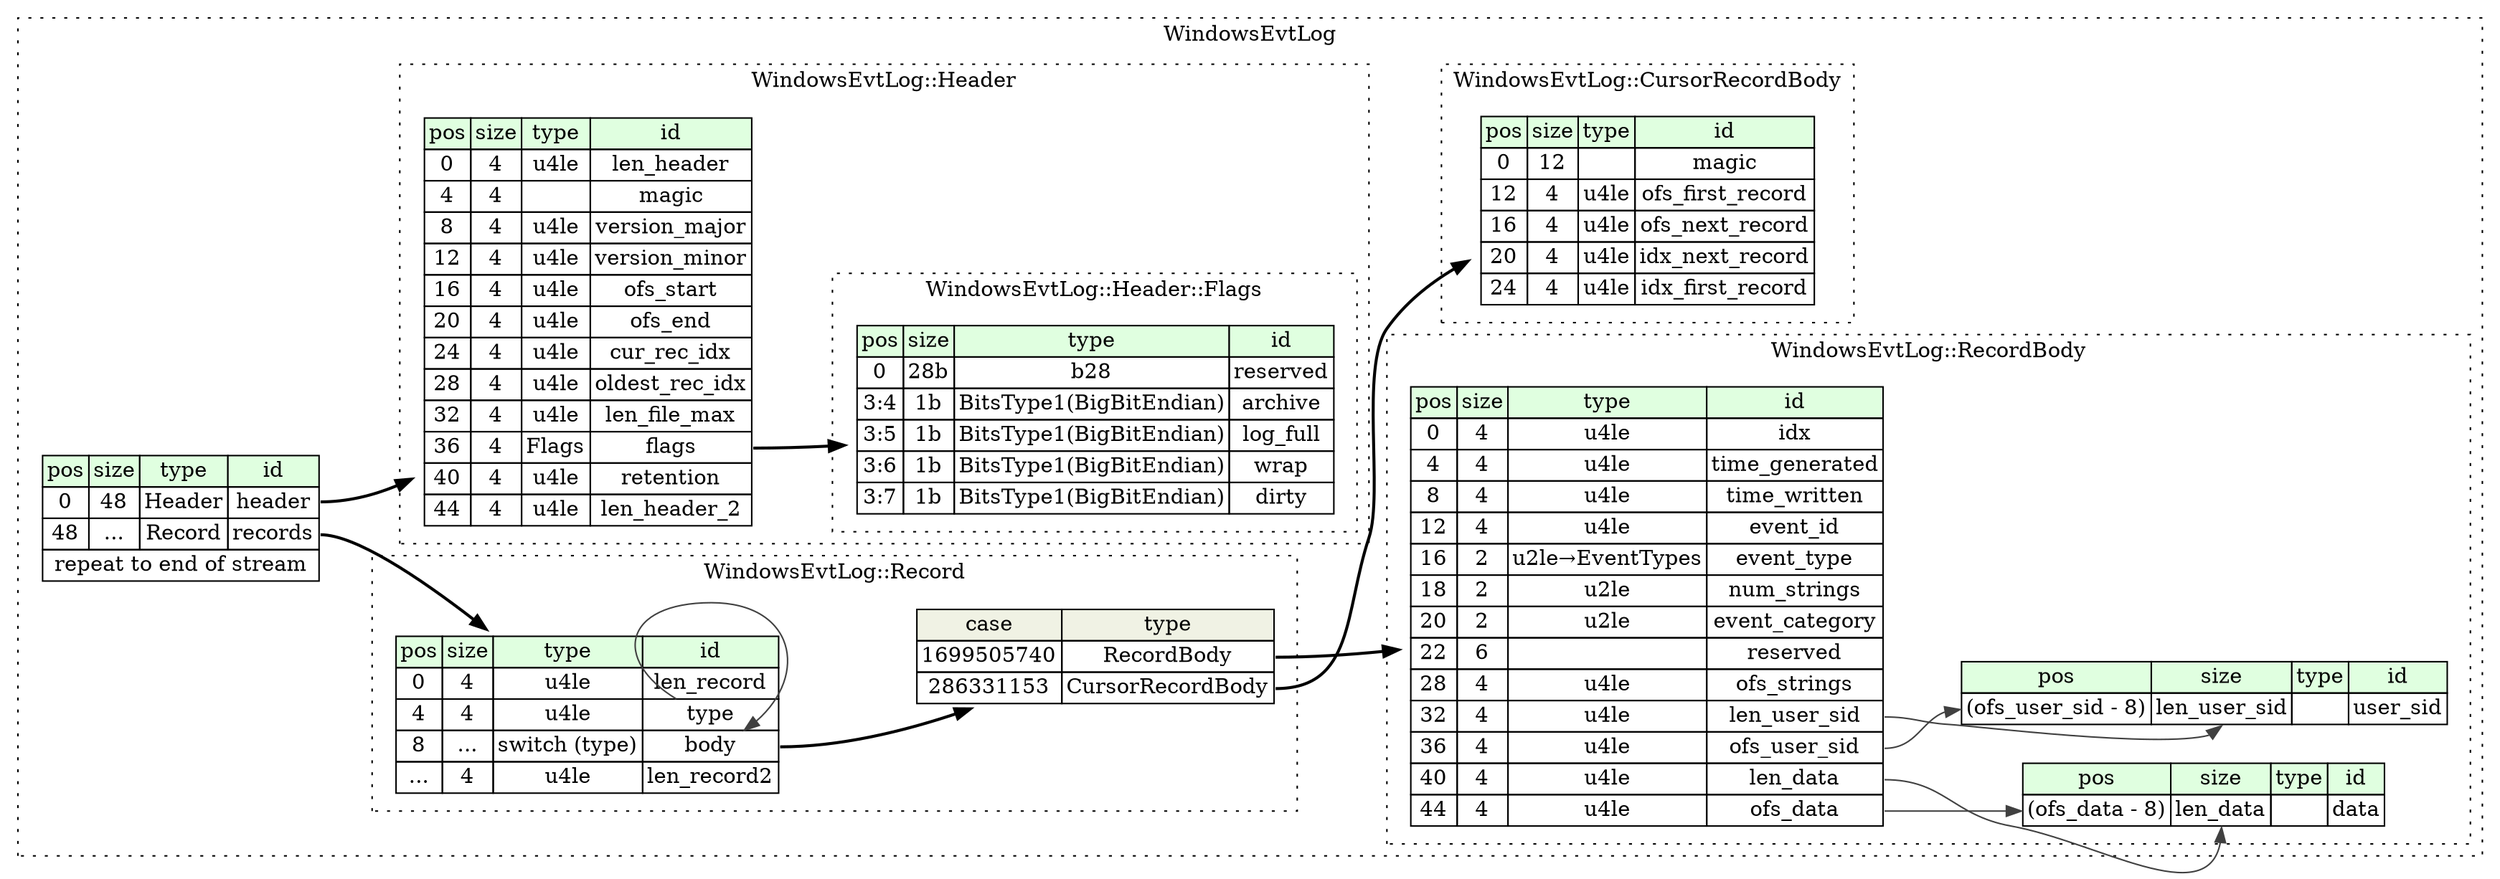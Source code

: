 digraph {
	rankdir=LR;
	node [shape=plaintext];
	subgraph cluster__windows_evt_log {
		label="WindowsEvtLog";
		graph[style=dotted];

		windows_evt_log__seq [label=<<TABLE BORDER="0" CELLBORDER="1" CELLSPACING="0">
			<TR><TD BGCOLOR="#E0FFE0">pos</TD><TD BGCOLOR="#E0FFE0">size</TD><TD BGCOLOR="#E0FFE0">type</TD><TD BGCOLOR="#E0FFE0">id</TD></TR>
			<TR><TD PORT="header_pos">0</TD><TD PORT="header_size">48</TD><TD>Header</TD><TD PORT="header_type">header</TD></TR>
			<TR><TD PORT="records_pos">48</TD><TD PORT="records_size">...</TD><TD>Record</TD><TD PORT="records_type">records</TD></TR>
			<TR><TD COLSPAN="4" PORT="records__repeat">repeat to end of stream</TD></TR>
		</TABLE>>];
		subgraph cluster__header {
			label="WindowsEvtLog::Header";
			graph[style=dotted];

			header__seq [label=<<TABLE BORDER="0" CELLBORDER="1" CELLSPACING="0">
				<TR><TD BGCOLOR="#E0FFE0">pos</TD><TD BGCOLOR="#E0FFE0">size</TD><TD BGCOLOR="#E0FFE0">type</TD><TD BGCOLOR="#E0FFE0">id</TD></TR>
				<TR><TD PORT="len_header_pos">0</TD><TD PORT="len_header_size">4</TD><TD>u4le</TD><TD PORT="len_header_type">len_header</TD></TR>
				<TR><TD PORT="magic_pos">4</TD><TD PORT="magic_size">4</TD><TD></TD><TD PORT="magic_type">magic</TD></TR>
				<TR><TD PORT="version_major_pos">8</TD><TD PORT="version_major_size">4</TD><TD>u4le</TD><TD PORT="version_major_type">version_major</TD></TR>
				<TR><TD PORT="version_minor_pos">12</TD><TD PORT="version_minor_size">4</TD><TD>u4le</TD><TD PORT="version_minor_type">version_minor</TD></TR>
				<TR><TD PORT="ofs_start_pos">16</TD><TD PORT="ofs_start_size">4</TD><TD>u4le</TD><TD PORT="ofs_start_type">ofs_start</TD></TR>
				<TR><TD PORT="ofs_end_pos">20</TD><TD PORT="ofs_end_size">4</TD><TD>u4le</TD><TD PORT="ofs_end_type">ofs_end</TD></TR>
				<TR><TD PORT="cur_rec_idx_pos">24</TD><TD PORT="cur_rec_idx_size">4</TD><TD>u4le</TD><TD PORT="cur_rec_idx_type">cur_rec_idx</TD></TR>
				<TR><TD PORT="oldest_rec_idx_pos">28</TD><TD PORT="oldest_rec_idx_size">4</TD><TD>u4le</TD><TD PORT="oldest_rec_idx_type">oldest_rec_idx</TD></TR>
				<TR><TD PORT="len_file_max_pos">32</TD><TD PORT="len_file_max_size">4</TD><TD>u4le</TD><TD PORT="len_file_max_type">len_file_max</TD></TR>
				<TR><TD PORT="flags_pos">36</TD><TD PORT="flags_size">4</TD><TD>Flags</TD><TD PORT="flags_type">flags</TD></TR>
				<TR><TD PORT="retention_pos">40</TD><TD PORT="retention_size">4</TD><TD>u4le</TD><TD PORT="retention_type">retention</TD></TR>
				<TR><TD PORT="len_header_2_pos">44</TD><TD PORT="len_header_2_size">4</TD><TD>u4le</TD><TD PORT="len_header_2_type">len_header_2</TD></TR>
			</TABLE>>];
			subgraph cluster__flags {
				label="WindowsEvtLog::Header::Flags";
				graph[style=dotted];

				flags__seq [label=<<TABLE BORDER="0" CELLBORDER="1" CELLSPACING="0">
					<TR><TD BGCOLOR="#E0FFE0">pos</TD><TD BGCOLOR="#E0FFE0">size</TD><TD BGCOLOR="#E0FFE0">type</TD><TD BGCOLOR="#E0FFE0">id</TD></TR>
					<TR><TD PORT="reserved_pos">0</TD><TD PORT="reserved_size">28b</TD><TD>b28</TD><TD PORT="reserved_type">reserved</TD></TR>
					<TR><TD PORT="archive_pos">3:4</TD><TD PORT="archive_size">1b</TD><TD>BitsType1(BigBitEndian)</TD><TD PORT="archive_type">archive</TD></TR>
					<TR><TD PORT="log_full_pos">3:5</TD><TD PORT="log_full_size">1b</TD><TD>BitsType1(BigBitEndian)</TD><TD PORT="log_full_type">log_full</TD></TR>
					<TR><TD PORT="wrap_pos">3:6</TD><TD PORT="wrap_size">1b</TD><TD>BitsType1(BigBitEndian)</TD><TD PORT="wrap_type">wrap</TD></TR>
					<TR><TD PORT="dirty_pos">3:7</TD><TD PORT="dirty_size">1b</TD><TD>BitsType1(BigBitEndian)</TD><TD PORT="dirty_type">dirty</TD></TR>
				</TABLE>>];
			}
		}
		subgraph cluster__record {
			label="WindowsEvtLog::Record";
			graph[style=dotted];

			record__seq [label=<<TABLE BORDER="0" CELLBORDER="1" CELLSPACING="0">
				<TR><TD BGCOLOR="#E0FFE0">pos</TD><TD BGCOLOR="#E0FFE0">size</TD><TD BGCOLOR="#E0FFE0">type</TD><TD BGCOLOR="#E0FFE0">id</TD></TR>
				<TR><TD PORT="len_record_pos">0</TD><TD PORT="len_record_size">4</TD><TD>u4le</TD><TD PORT="len_record_type">len_record</TD></TR>
				<TR><TD PORT="type_pos">4</TD><TD PORT="type_size">4</TD><TD>u4le</TD><TD PORT="type_type">type</TD></TR>
				<TR><TD PORT="body_pos">8</TD><TD PORT="body_size">...</TD><TD>switch (type)</TD><TD PORT="body_type">body</TD></TR>
				<TR><TD PORT="len_record2_pos">...</TD><TD PORT="len_record2_size">4</TD><TD>u4le</TD><TD PORT="len_record2_type">len_record2</TD></TR>
			</TABLE>>];
record__seq_body_switch [label=<<TABLE BORDER="0" CELLBORDER="1" CELLSPACING="0">
	<TR><TD BGCOLOR="#F0F2E4">case</TD><TD BGCOLOR="#F0F2E4">type</TD></TR>
	<TR><TD>1699505740</TD><TD PORT="case0">RecordBody</TD></TR>
	<TR><TD>286331153</TD><TD PORT="case1">CursorRecordBody</TD></TR>
</TABLE>>];
		}
		subgraph cluster__record_body {
			label="WindowsEvtLog::RecordBody";
			graph[style=dotted];

			record_body__seq [label=<<TABLE BORDER="0" CELLBORDER="1" CELLSPACING="0">
				<TR><TD BGCOLOR="#E0FFE0">pos</TD><TD BGCOLOR="#E0FFE0">size</TD><TD BGCOLOR="#E0FFE0">type</TD><TD BGCOLOR="#E0FFE0">id</TD></TR>
				<TR><TD PORT="idx_pos">0</TD><TD PORT="idx_size">4</TD><TD>u4le</TD><TD PORT="idx_type">idx</TD></TR>
				<TR><TD PORT="time_generated_pos">4</TD><TD PORT="time_generated_size">4</TD><TD>u4le</TD><TD PORT="time_generated_type">time_generated</TD></TR>
				<TR><TD PORT="time_written_pos">8</TD><TD PORT="time_written_size">4</TD><TD>u4le</TD><TD PORT="time_written_type">time_written</TD></TR>
				<TR><TD PORT="event_id_pos">12</TD><TD PORT="event_id_size">4</TD><TD>u4le</TD><TD PORT="event_id_type">event_id</TD></TR>
				<TR><TD PORT="event_type_pos">16</TD><TD PORT="event_type_size">2</TD><TD>u2le→EventTypes</TD><TD PORT="event_type_type">event_type</TD></TR>
				<TR><TD PORT="num_strings_pos">18</TD><TD PORT="num_strings_size">2</TD><TD>u2le</TD><TD PORT="num_strings_type">num_strings</TD></TR>
				<TR><TD PORT="event_category_pos">20</TD><TD PORT="event_category_size">2</TD><TD>u2le</TD><TD PORT="event_category_type">event_category</TD></TR>
				<TR><TD PORT="reserved_pos">22</TD><TD PORT="reserved_size">6</TD><TD></TD><TD PORT="reserved_type">reserved</TD></TR>
				<TR><TD PORT="ofs_strings_pos">28</TD><TD PORT="ofs_strings_size">4</TD><TD>u4le</TD><TD PORT="ofs_strings_type">ofs_strings</TD></TR>
				<TR><TD PORT="len_user_sid_pos">32</TD><TD PORT="len_user_sid_size">4</TD><TD>u4le</TD><TD PORT="len_user_sid_type">len_user_sid</TD></TR>
				<TR><TD PORT="ofs_user_sid_pos">36</TD><TD PORT="ofs_user_sid_size">4</TD><TD>u4le</TD><TD PORT="ofs_user_sid_type">ofs_user_sid</TD></TR>
				<TR><TD PORT="len_data_pos">40</TD><TD PORT="len_data_size">4</TD><TD>u4le</TD><TD PORT="len_data_type">len_data</TD></TR>
				<TR><TD PORT="ofs_data_pos">44</TD><TD PORT="ofs_data_size">4</TD><TD>u4le</TD><TD PORT="ofs_data_type">ofs_data</TD></TR>
			</TABLE>>];
			record_body__inst__user_sid [label=<<TABLE BORDER="0" CELLBORDER="1" CELLSPACING="0">
				<TR><TD BGCOLOR="#E0FFE0">pos</TD><TD BGCOLOR="#E0FFE0">size</TD><TD BGCOLOR="#E0FFE0">type</TD><TD BGCOLOR="#E0FFE0">id</TD></TR>
				<TR><TD PORT="user_sid_pos">(ofs_user_sid - 8)</TD><TD PORT="user_sid_size">len_user_sid</TD><TD></TD><TD PORT="user_sid_type">user_sid</TD></TR>
			</TABLE>>];
			record_body__inst__data [label=<<TABLE BORDER="0" CELLBORDER="1" CELLSPACING="0">
				<TR><TD BGCOLOR="#E0FFE0">pos</TD><TD BGCOLOR="#E0FFE0">size</TD><TD BGCOLOR="#E0FFE0">type</TD><TD BGCOLOR="#E0FFE0">id</TD></TR>
				<TR><TD PORT="data_pos">(ofs_data - 8)</TD><TD PORT="data_size">len_data</TD><TD></TD><TD PORT="data_type">data</TD></TR>
			</TABLE>>];
		}
		subgraph cluster__cursor_record_body {
			label="WindowsEvtLog::CursorRecordBody";
			graph[style=dotted];

			cursor_record_body__seq [label=<<TABLE BORDER="0" CELLBORDER="1" CELLSPACING="0">
				<TR><TD BGCOLOR="#E0FFE0">pos</TD><TD BGCOLOR="#E0FFE0">size</TD><TD BGCOLOR="#E0FFE0">type</TD><TD BGCOLOR="#E0FFE0">id</TD></TR>
				<TR><TD PORT="magic_pos">0</TD><TD PORT="magic_size">12</TD><TD></TD><TD PORT="magic_type">magic</TD></TR>
				<TR><TD PORT="ofs_first_record_pos">12</TD><TD PORT="ofs_first_record_size">4</TD><TD>u4le</TD><TD PORT="ofs_first_record_type">ofs_first_record</TD></TR>
				<TR><TD PORT="ofs_next_record_pos">16</TD><TD PORT="ofs_next_record_size">4</TD><TD>u4le</TD><TD PORT="ofs_next_record_type">ofs_next_record</TD></TR>
				<TR><TD PORT="idx_next_record_pos">20</TD><TD PORT="idx_next_record_size">4</TD><TD>u4le</TD><TD PORT="idx_next_record_type">idx_next_record</TD></TR>
				<TR><TD PORT="idx_first_record_pos">24</TD><TD PORT="idx_first_record_size">4</TD><TD>u4le</TD><TD PORT="idx_first_record_type">idx_first_record</TD></TR>
			</TABLE>>];
		}
	}
	windows_evt_log__seq:header_type -> header__seq [style=bold];
	windows_evt_log__seq:records_type -> record__seq [style=bold];
	header__seq:flags_type -> flags__seq [style=bold];
	record__seq:body_type -> record__seq_body_switch [style=bold];
	record__seq_body_switch:case0 -> record_body__seq [style=bold];
	record__seq_body_switch:case1 -> cursor_record_body__seq [style=bold];
	record__seq:type_type -> record__seq:body_type [color="#404040"];
	record_body__seq:ofs_user_sid_type -> record_body__inst__user_sid:user_sid_pos [color="#404040"];
	record_body__seq:len_user_sid_type -> record_body__inst__user_sid:user_sid_size [color="#404040"];
	record_body__seq:ofs_data_type -> record_body__inst__data:data_pos [color="#404040"];
	record_body__seq:len_data_type -> record_body__inst__data:data_size [color="#404040"];
}

